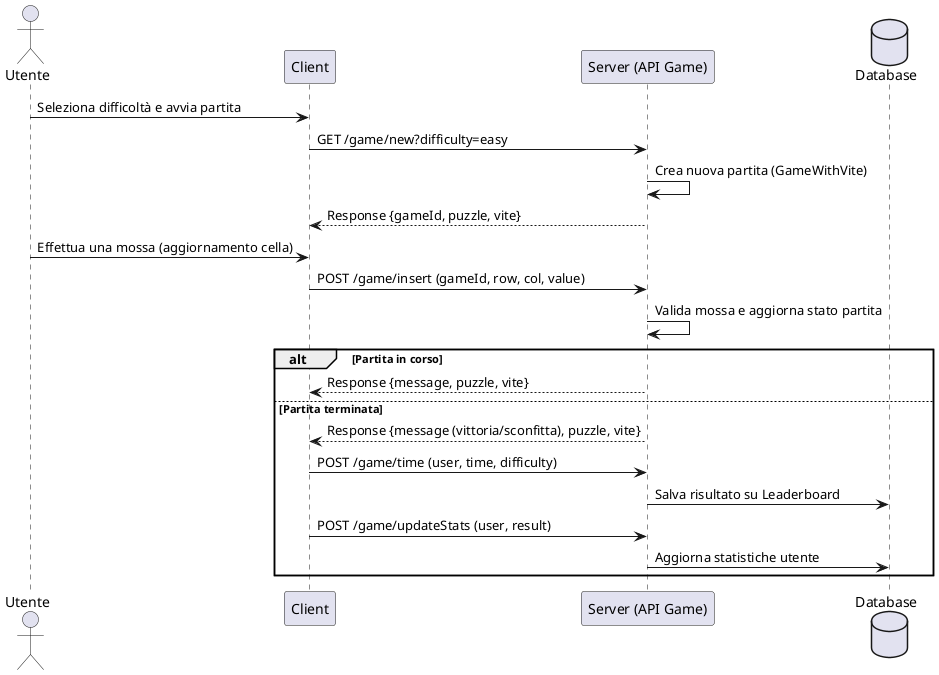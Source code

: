@startuml SinglePlayerGame
actor "Utente" as U
participant "Client" as C
participant "Server (API Game)" as S
database "Database" as DB

U -> C : Seleziona difficoltà e avvia partita
C -> S : GET /game/new?difficulty=easy
S -> S : Crea nuova partita (GameWithVite)
S --> C : Response {gameId, puzzle, vite}

U -> C : Effettua una mossa (aggiornamento cella)
C -> S : POST /game/insert (gameId, row, col, value)
S -> S : Valida mossa e aggiorna stato partita
alt Partita in corso
    S --> C : Response {message, puzzle, vite}
else Partita terminata
    S --> C : Response {message (vittoria/sconfitta), puzzle, vite}
    C -> S : POST /game/time (user, time, difficulty)
    S -> DB : Salva risultato su Leaderboard
    C -> S : POST /game/updateStats (user, result)
    S -> DB : Aggiorna statistiche utente
end
@enduml